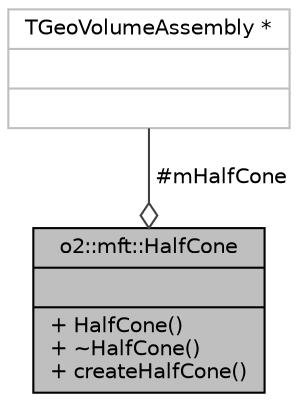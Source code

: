 digraph "o2::mft::HalfCone"
{
 // INTERACTIVE_SVG=YES
  bgcolor="transparent";
  edge [fontname="Helvetica",fontsize="10",labelfontname="Helvetica",labelfontsize="10"];
  node [fontname="Helvetica",fontsize="10",shape=record];
  Node1 [label="{o2::mft::HalfCone\n||+ HalfCone()\l+ ~HalfCone()\l+ createHalfCone()\l}",height=0.2,width=0.4,color="black", fillcolor="grey75", style="filled", fontcolor="black"];
  Node2 -> Node1 [color="grey25",fontsize="10",style="solid",label=" #mHalfCone" ,arrowhead="odiamond",fontname="Helvetica"];
  Node2 [label="{TGeoVolumeAssembly *\n||}",height=0.2,width=0.4,color="grey75"];
}
